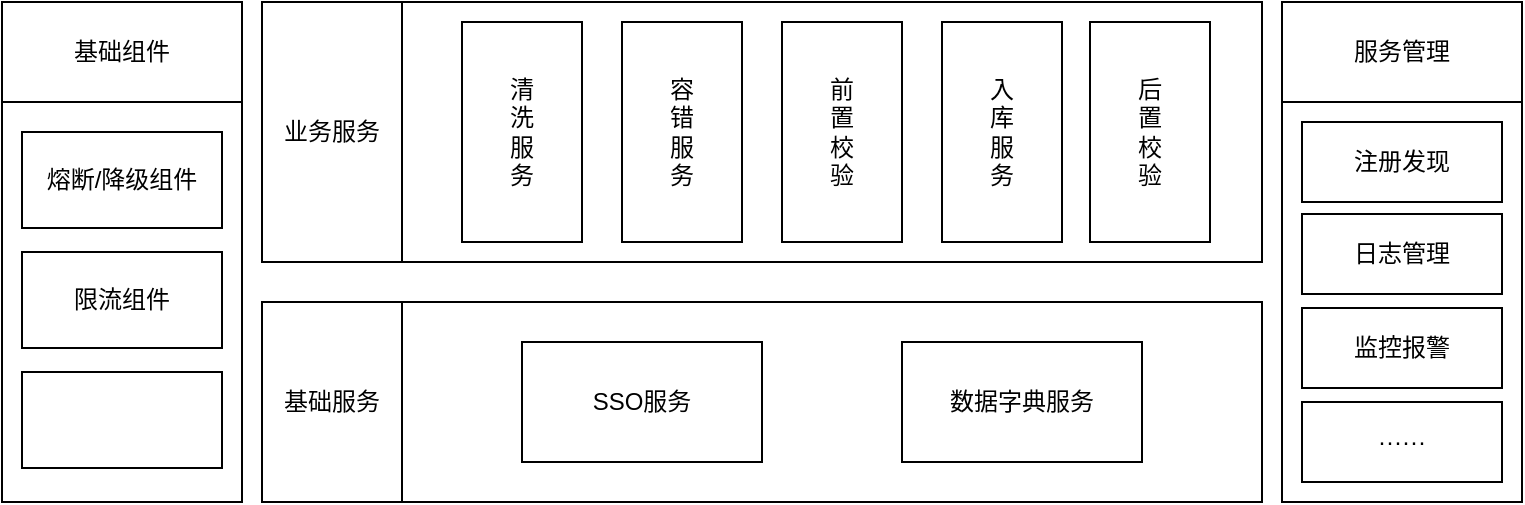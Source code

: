 <mxfile version="12.2.4" type="github" pages="1">
  <diagram id="bwR0MPHZC12A5jwAdn_Z" name="Page-1">
    <mxGraphModel dx="1408" dy="758" grid="1" gridSize="10" guides="1" tooltips="1" connect="1" arrows="1" fold="1" page="1" pageScale="1" pageWidth="827" pageHeight="1169" math="0" shadow="0">
      <root>
        <mxCell id="0"/>
        <mxCell id="1" parent="0"/>
        <mxCell id="ZqbOeCTGDKddQ_U7KF8V-23" value="" style="group" vertex="1" connectable="0" parent="1">
          <mxGeometry x="180" y="240" width="500" height="130" as="geometry"/>
        </mxCell>
        <mxCell id="ZqbOeCTGDKddQ_U7KF8V-1" value="" style="rounded=0;whiteSpace=wrap;html=1;" vertex="1" parent="ZqbOeCTGDKddQ_U7KF8V-23">
          <mxGeometry width="500" height="130" as="geometry"/>
        </mxCell>
        <mxCell id="ZqbOeCTGDKddQ_U7KF8V-7" value="清&lt;br&gt;洗&lt;br&gt;服&lt;br&gt;务" style="rounded=0;whiteSpace=wrap;html=1;verticalAlign=middle;flipV=0;flipH=0;" vertex="1" parent="ZqbOeCTGDKddQ_U7KF8V-23">
          <mxGeometry x="100" y="10" width="60" height="110" as="geometry"/>
        </mxCell>
        <mxCell id="ZqbOeCTGDKddQ_U7KF8V-8" value="容&lt;br&gt;错&lt;br&gt;服&lt;br&gt;务" style="rounded=0;whiteSpace=wrap;html=1;verticalAlign=middle;flipV=0;flipH=0;" vertex="1" parent="ZqbOeCTGDKddQ_U7KF8V-23">
          <mxGeometry x="180" y="10" width="60" height="110" as="geometry"/>
        </mxCell>
        <mxCell id="ZqbOeCTGDKddQ_U7KF8V-9" value="前&lt;br&gt;置&lt;br&gt;校&lt;br&gt;验" style="rounded=0;whiteSpace=wrap;html=1;verticalAlign=middle;flipV=0;flipH=0;" vertex="1" parent="ZqbOeCTGDKddQ_U7KF8V-23">
          <mxGeometry x="260" y="10" width="60" height="110" as="geometry"/>
        </mxCell>
        <mxCell id="ZqbOeCTGDKddQ_U7KF8V-10" value="入&lt;br&gt;库&lt;br&gt;服&lt;br&gt;务" style="rounded=0;whiteSpace=wrap;html=1;verticalAlign=middle;flipV=0;flipH=0;" vertex="1" parent="ZqbOeCTGDKddQ_U7KF8V-23">
          <mxGeometry x="340" y="10" width="60" height="110" as="geometry"/>
        </mxCell>
        <mxCell id="ZqbOeCTGDKddQ_U7KF8V-12" value="后&lt;br&gt;置&lt;br&gt;校&lt;br&gt;验" style="rounded=0;whiteSpace=wrap;html=1;verticalAlign=middle;flipV=0;flipH=0;" vertex="1" parent="ZqbOeCTGDKddQ_U7KF8V-23">
          <mxGeometry x="414" y="10" width="60" height="110" as="geometry"/>
        </mxCell>
        <mxCell id="ZqbOeCTGDKddQ_U7KF8V-21" value="业务服务" style="rounded=0;whiteSpace=wrap;html=1;" vertex="1" parent="ZqbOeCTGDKddQ_U7KF8V-23">
          <mxGeometry width="70" height="130" as="geometry"/>
        </mxCell>
        <mxCell id="ZqbOeCTGDKddQ_U7KF8V-25" value="" style="group" vertex="1" connectable="0" parent="1">
          <mxGeometry x="180" y="390" width="500" height="100" as="geometry"/>
        </mxCell>
        <mxCell id="ZqbOeCTGDKddQ_U7KF8V-14" value="" style="rounded=0;whiteSpace=wrap;html=1;" vertex="1" parent="ZqbOeCTGDKddQ_U7KF8V-25">
          <mxGeometry width="500" height="100" as="geometry"/>
        </mxCell>
        <mxCell id="ZqbOeCTGDKddQ_U7KF8V-15" value="SSO服务" style="rounded=0;whiteSpace=wrap;html=1;" vertex="1" parent="ZqbOeCTGDKddQ_U7KF8V-25">
          <mxGeometry x="130" y="20" width="120" height="60" as="geometry"/>
        </mxCell>
        <mxCell id="ZqbOeCTGDKddQ_U7KF8V-16" value="数据字典服务" style="rounded=0;whiteSpace=wrap;html=1;" vertex="1" parent="ZqbOeCTGDKddQ_U7KF8V-25">
          <mxGeometry x="320" y="20" width="120" height="60" as="geometry"/>
        </mxCell>
        <mxCell id="ZqbOeCTGDKddQ_U7KF8V-24" value="基础服务" style="rounded=0;whiteSpace=wrap;html=1;" vertex="1" parent="ZqbOeCTGDKddQ_U7KF8V-25">
          <mxGeometry width="70" height="100" as="geometry"/>
        </mxCell>
        <mxCell id="ZqbOeCTGDKddQ_U7KF8V-26" value="" style="rounded=0;whiteSpace=wrap;html=1;" vertex="1" parent="1">
          <mxGeometry x="690" y="240" width="120" height="250" as="geometry"/>
        </mxCell>
        <mxCell id="ZqbOeCTGDKddQ_U7KF8V-27" value="服务管理" style="rounded=0;whiteSpace=wrap;html=1;" vertex="1" parent="1">
          <mxGeometry x="690" y="240" width="120" height="50" as="geometry"/>
        </mxCell>
        <mxCell id="ZqbOeCTGDKddQ_U7KF8V-28" value="注册发现" style="rounded=0;whiteSpace=wrap;html=1;" vertex="1" parent="1">
          <mxGeometry x="700" y="300" width="100" height="40" as="geometry"/>
        </mxCell>
        <mxCell id="ZqbOeCTGDKddQ_U7KF8V-29" value="日志管理" style="rounded=0;whiteSpace=wrap;html=1;" vertex="1" parent="1">
          <mxGeometry x="700" y="346" width="100" height="40" as="geometry"/>
        </mxCell>
        <mxCell id="ZqbOeCTGDKddQ_U7KF8V-30" value="监控报警" style="rounded=0;whiteSpace=wrap;html=1;" vertex="1" parent="1">
          <mxGeometry x="700" y="393" width="100" height="40" as="geometry"/>
        </mxCell>
        <mxCell id="ZqbOeCTGDKddQ_U7KF8V-31" value="" style="rounded=0;whiteSpace=wrap;html=1;" vertex="1" parent="1">
          <mxGeometry x="50" y="240" width="120" height="250" as="geometry"/>
        </mxCell>
        <mxCell id="ZqbOeCTGDKddQ_U7KF8V-32" value="基础组件" style="rounded=0;whiteSpace=wrap;html=1;" vertex="1" parent="1">
          <mxGeometry x="50" y="240" width="120" height="50" as="geometry"/>
        </mxCell>
        <mxCell id="ZqbOeCTGDKddQ_U7KF8V-33" value="熔断/降级组件" style="rounded=0;whiteSpace=wrap;html=1;" vertex="1" parent="1">
          <mxGeometry x="60" y="305" width="100" height="48" as="geometry"/>
        </mxCell>
        <mxCell id="ZqbOeCTGDKddQ_U7KF8V-34" value="限流组件" style="rounded=0;whiteSpace=wrap;html=1;" vertex="1" parent="1">
          <mxGeometry x="60" y="365" width="100" height="48" as="geometry"/>
        </mxCell>
        <mxCell id="ZqbOeCTGDKddQ_U7KF8V-35" value="" style="rounded=0;whiteSpace=wrap;html=1;" vertex="1" parent="1">
          <mxGeometry x="60" y="425" width="100" height="48" as="geometry"/>
        </mxCell>
        <mxCell id="ZqbOeCTGDKddQ_U7KF8V-36" value="······" style="rounded=0;whiteSpace=wrap;html=1;" vertex="1" parent="1">
          <mxGeometry x="700" y="440" width="100" height="40" as="geometry"/>
        </mxCell>
      </root>
    </mxGraphModel>
  </diagram>
</mxfile>
